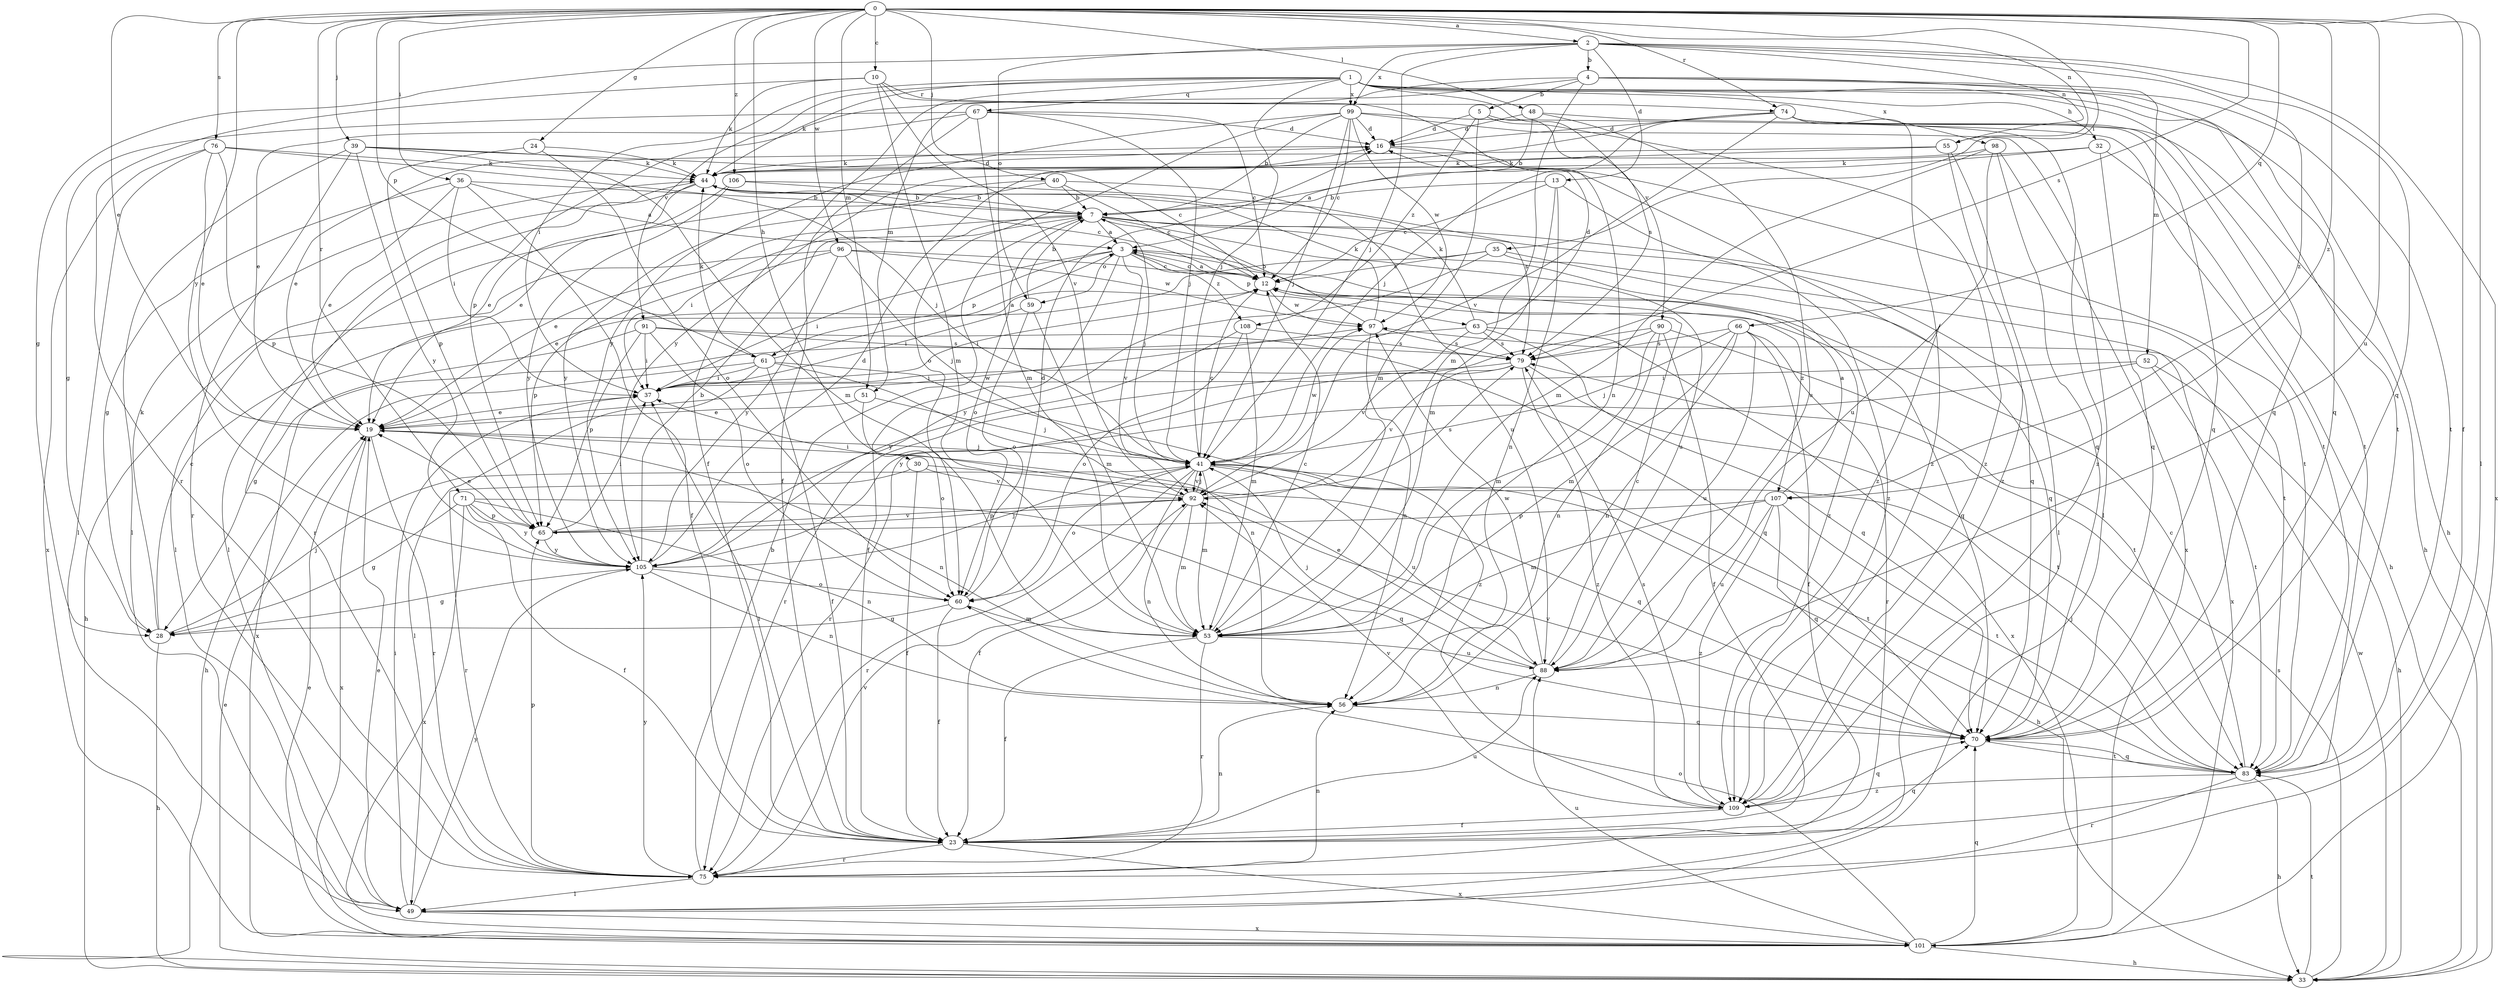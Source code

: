 strict digraph  {
0;
1;
2;
3;
4;
5;
7;
10;
12;
13;
16;
19;
23;
24;
28;
30;
32;
33;
35;
36;
37;
39;
40;
41;
44;
48;
49;
51;
52;
53;
55;
56;
59;
60;
61;
63;
65;
66;
67;
70;
71;
74;
75;
76;
79;
83;
88;
90;
91;
92;
96;
97;
98;
99;
101;
105;
106;
107;
108;
109;
0 -> 2  [label=a];
0 -> 10  [label=c];
0 -> 19  [label=e];
0 -> 23  [label=f];
0 -> 24  [label=g];
0 -> 30  [label=h];
0 -> 35  [label=i];
0 -> 36  [label=i];
0 -> 39  [label=j];
0 -> 40  [label=j];
0 -> 48  [label=l];
0 -> 49  [label=l];
0 -> 51  [label=m];
0 -> 55  [label=n];
0 -> 61  [label=p];
0 -> 66  [label=q];
0 -> 71  [label=r];
0 -> 74  [label=r];
0 -> 76  [label=s];
0 -> 79  [label=s];
0 -> 88  [label=u];
0 -> 96  [label=w];
0 -> 105  [label=y];
0 -> 106  [label=z];
0 -> 107  [label=z];
1 -> 23  [label=f];
1 -> 32  [label=h];
1 -> 33  [label=h];
1 -> 37  [label=i];
1 -> 41  [label=j];
1 -> 44  [label=k];
1 -> 67  [label=q];
1 -> 70  [label=q];
1 -> 83  [label=t];
1 -> 90  [label=v];
1 -> 91  [label=v];
1 -> 98  [label=x];
1 -> 99  [label=x];
2 -> 4  [label=b];
2 -> 13  [label=d];
2 -> 28  [label=g];
2 -> 41  [label=j];
2 -> 55  [label=n];
2 -> 59  [label=o];
2 -> 70  [label=q];
2 -> 99  [label=x];
2 -> 101  [label=x];
2 -> 107  [label=z];
3 -> 12  [label=c];
3 -> 23  [label=f];
3 -> 37  [label=i];
3 -> 59  [label=o];
3 -> 61  [label=p];
3 -> 63  [label=p];
3 -> 92  [label=v];
3 -> 107  [label=z];
3 -> 108  [label=z];
4 -> 5  [label=b];
4 -> 51  [label=m];
4 -> 52  [label=m];
4 -> 53  [label=m];
4 -> 65  [label=p];
4 -> 70  [label=q];
4 -> 83  [label=t];
5 -> 16  [label=d];
5 -> 53  [label=m];
5 -> 79  [label=s];
5 -> 108  [label=z];
5 -> 109  [label=z];
7 -> 3  [label=a];
7 -> 19  [label=e];
7 -> 37  [label=i];
7 -> 41  [label=j];
7 -> 60  [label=o];
7 -> 70  [label=q];
7 -> 83  [label=t];
7 -> 88  [label=u];
7 -> 109  [label=z];
10 -> 44  [label=k];
10 -> 53  [label=m];
10 -> 56  [label=n];
10 -> 74  [label=r];
10 -> 75  [label=r];
10 -> 92  [label=v];
12 -> 3  [label=a];
12 -> 37  [label=i];
12 -> 70  [label=q];
12 -> 97  [label=w];
13 -> 7  [label=b];
13 -> 12  [label=c];
13 -> 53  [label=m];
13 -> 56  [label=n];
13 -> 109  [label=z];
16 -> 44  [label=k];
16 -> 83  [label=t];
16 -> 109  [label=z];
19 -> 41  [label=j];
19 -> 56  [label=n];
19 -> 75  [label=r];
19 -> 97  [label=w];
19 -> 101  [label=x];
23 -> 37  [label=i];
23 -> 56  [label=n];
23 -> 70  [label=q];
23 -> 75  [label=r];
23 -> 88  [label=u];
23 -> 101  [label=x];
24 -> 44  [label=k];
24 -> 60  [label=o];
24 -> 65  [label=p];
28 -> 12  [label=c];
28 -> 33  [label=h];
28 -> 41  [label=j];
28 -> 44  [label=k];
30 -> 23  [label=f];
30 -> 70  [label=q];
30 -> 75  [label=r];
30 -> 92  [label=v];
32 -> 3  [label=a];
32 -> 33  [label=h];
32 -> 44  [label=k];
32 -> 70  [label=q];
33 -> 19  [label=e];
33 -> 79  [label=s];
33 -> 83  [label=t];
33 -> 97  [label=w];
35 -> 12  [label=c];
35 -> 19  [label=e];
35 -> 70  [label=q];
35 -> 101  [label=x];
35 -> 105  [label=y];
36 -> 3  [label=a];
36 -> 7  [label=b];
36 -> 19  [label=e];
36 -> 23  [label=f];
36 -> 28  [label=g];
36 -> 37  [label=i];
37 -> 19  [label=e];
39 -> 12  [label=c];
39 -> 44  [label=k];
39 -> 49  [label=l];
39 -> 53  [label=m];
39 -> 75  [label=r];
39 -> 105  [label=y];
40 -> 7  [label=b];
40 -> 12  [label=c];
40 -> 49  [label=l];
40 -> 88  [label=u];
40 -> 105  [label=y];
41 -> 12  [label=c];
41 -> 23  [label=f];
41 -> 33  [label=h];
41 -> 53  [label=m];
41 -> 60  [label=o];
41 -> 75  [label=r];
41 -> 83  [label=t];
41 -> 88  [label=u];
41 -> 92  [label=v];
41 -> 97  [label=w];
44 -> 7  [label=b];
44 -> 12  [label=c];
44 -> 16  [label=d];
44 -> 19  [label=e];
44 -> 49  [label=l];
44 -> 75  [label=r];
48 -> 7  [label=b];
48 -> 16  [label=d];
48 -> 88  [label=u];
48 -> 109  [label=z];
49 -> 19  [label=e];
49 -> 37  [label=i];
49 -> 101  [label=x];
49 -> 105  [label=y];
51 -> 19  [label=e];
51 -> 41  [label=j];
51 -> 60  [label=o];
52 -> 33  [label=h];
52 -> 37  [label=i];
52 -> 83  [label=t];
52 -> 105  [label=y];
53 -> 12  [label=c];
53 -> 23  [label=f];
53 -> 75  [label=r];
53 -> 88  [label=u];
55 -> 19  [label=e];
55 -> 44  [label=k];
55 -> 49  [label=l];
55 -> 109  [label=z];
56 -> 70  [label=q];
59 -> 7  [label=b];
59 -> 37  [label=i];
59 -> 53  [label=m];
59 -> 60  [label=o];
60 -> 16  [label=d];
60 -> 23  [label=f];
60 -> 28  [label=g];
60 -> 53  [label=m];
61 -> 3  [label=a];
61 -> 23  [label=f];
61 -> 33  [label=h];
61 -> 37  [label=i];
61 -> 44  [label=k];
61 -> 49  [label=l];
61 -> 56  [label=n];
61 -> 109  [label=z];
63 -> 16  [label=d];
63 -> 28  [label=g];
63 -> 44  [label=k];
63 -> 70  [label=q];
63 -> 79  [label=s];
63 -> 92  [label=v];
63 -> 101  [label=x];
65 -> 19  [label=e];
65 -> 37  [label=i];
65 -> 92  [label=v];
65 -> 105  [label=y];
66 -> 23  [label=f];
66 -> 41  [label=j];
66 -> 53  [label=m];
66 -> 56  [label=n];
66 -> 75  [label=r];
66 -> 79  [label=s];
66 -> 88  [label=u];
67 -> 12  [label=c];
67 -> 16  [label=d];
67 -> 19  [label=e];
67 -> 23  [label=f];
67 -> 28  [label=g];
67 -> 41  [label=j];
67 -> 53  [label=m];
70 -> 83  [label=t];
70 -> 92  [label=v];
71 -> 23  [label=f];
71 -> 28  [label=g];
71 -> 56  [label=n];
71 -> 65  [label=p];
71 -> 70  [label=q];
71 -> 101  [label=x];
71 -> 105  [label=y];
74 -> 16  [label=d];
74 -> 33  [label=h];
74 -> 41  [label=j];
74 -> 70  [label=q];
74 -> 83  [label=t];
74 -> 92  [label=v];
74 -> 105  [label=y];
74 -> 109  [label=z];
75 -> 7  [label=b];
75 -> 49  [label=l];
75 -> 56  [label=n];
75 -> 65  [label=p];
75 -> 92  [label=v];
75 -> 105  [label=y];
76 -> 19  [label=e];
76 -> 41  [label=j];
76 -> 44  [label=k];
76 -> 49  [label=l];
76 -> 65  [label=p];
76 -> 101  [label=x];
79 -> 37  [label=i];
79 -> 75  [label=r];
79 -> 83  [label=t];
79 -> 92  [label=v];
79 -> 109  [label=z];
83 -> 12  [label=c];
83 -> 33  [label=h];
83 -> 41  [label=j];
83 -> 70  [label=q];
83 -> 75  [label=r];
83 -> 109  [label=z];
88 -> 12  [label=c];
88 -> 19  [label=e];
88 -> 41  [label=j];
88 -> 56  [label=n];
88 -> 97  [label=w];
90 -> 23  [label=f];
90 -> 53  [label=m];
90 -> 56  [label=n];
90 -> 75  [label=r];
90 -> 79  [label=s];
90 -> 83  [label=t];
91 -> 37  [label=i];
91 -> 60  [label=o];
91 -> 65  [label=p];
91 -> 70  [label=q];
91 -> 79  [label=s];
91 -> 101  [label=x];
92 -> 37  [label=i];
92 -> 41  [label=j];
92 -> 53  [label=m];
92 -> 56  [label=n];
92 -> 65  [label=p];
92 -> 79  [label=s];
96 -> 12  [label=c];
96 -> 33  [label=h];
96 -> 41  [label=j];
96 -> 65  [label=p];
96 -> 97  [label=w];
96 -> 105  [label=y];
97 -> 7  [label=b];
97 -> 44  [label=k];
97 -> 56  [label=n];
97 -> 79  [label=s];
98 -> 44  [label=k];
98 -> 53  [label=m];
98 -> 70  [label=q];
98 -> 88  [label=u];
98 -> 101  [label=x];
99 -> 7  [label=b];
99 -> 12  [label=c];
99 -> 16  [label=d];
99 -> 41  [label=j];
99 -> 49  [label=l];
99 -> 60  [label=o];
99 -> 83  [label=t];
99 -> 97  [label=w];
99 -> 105  [label=y];
101 -> 19  [label=e];
101 -> 33  [label=h];
101 -> 60  [label=o];
101 -> 70  [label=q];
101 -> 88  [label=u];
105 -> 7  [label=b];
105 -> 16  [label=d];
105 -> 28  [label=g];
105 -> 41  [label=j];
105 -> 56  [label=n];
105 -> 60  [label=o];
106 -> 7  [label=b];
106 -> 19  [label=e];
106 -> 79  [label=s];
106 -> 105  [label=y];
107 -> 3  [label=a];
107 -> 53  [label=m];
107 -> 65  [label=p];
107 -> 70  [label=q];
107 -> 83  [label=t];
107 -> 88  [label=u];
107 -> 109  [label=z];
108 -> 53  [label=m];
108 -> 60  [label=o];
108 -> 79  [label=s];
108 -> 105  [label=y];
109 -> 23  [label=f];
109 -> 70  [label=q];
109 -> 79  [label=s];
109 -> 92  [label=v];
}
